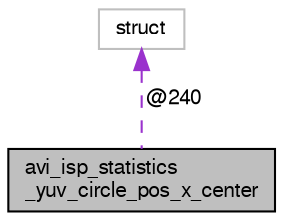 digraph "avi_isp_statistics_yuv_circle_pos_x_center"
{
  edge [fontname="FreeSans",fontsize="10",labelfontname="FreeSans",labelfontsize="10"];
  node [fontname="FreeSans",fontsize="10",shape=record];
  Node1 [label="avi_isp_statistics\l_yuv_circle_pos_x_center",height=0.2,width=0.4,color="black", fillcolor="grey75", style="filled", fontcolor="black"];
  Node2 -> Node1 [dir="back",color="darkorchid3",fontsize="10",style="dashed",label=" @240" ,fontname="FreeSans"];
  Node2 [label="struct",height=0.2,width=0.4,color="grey75", fillcolor="white", style="filled"];
}
